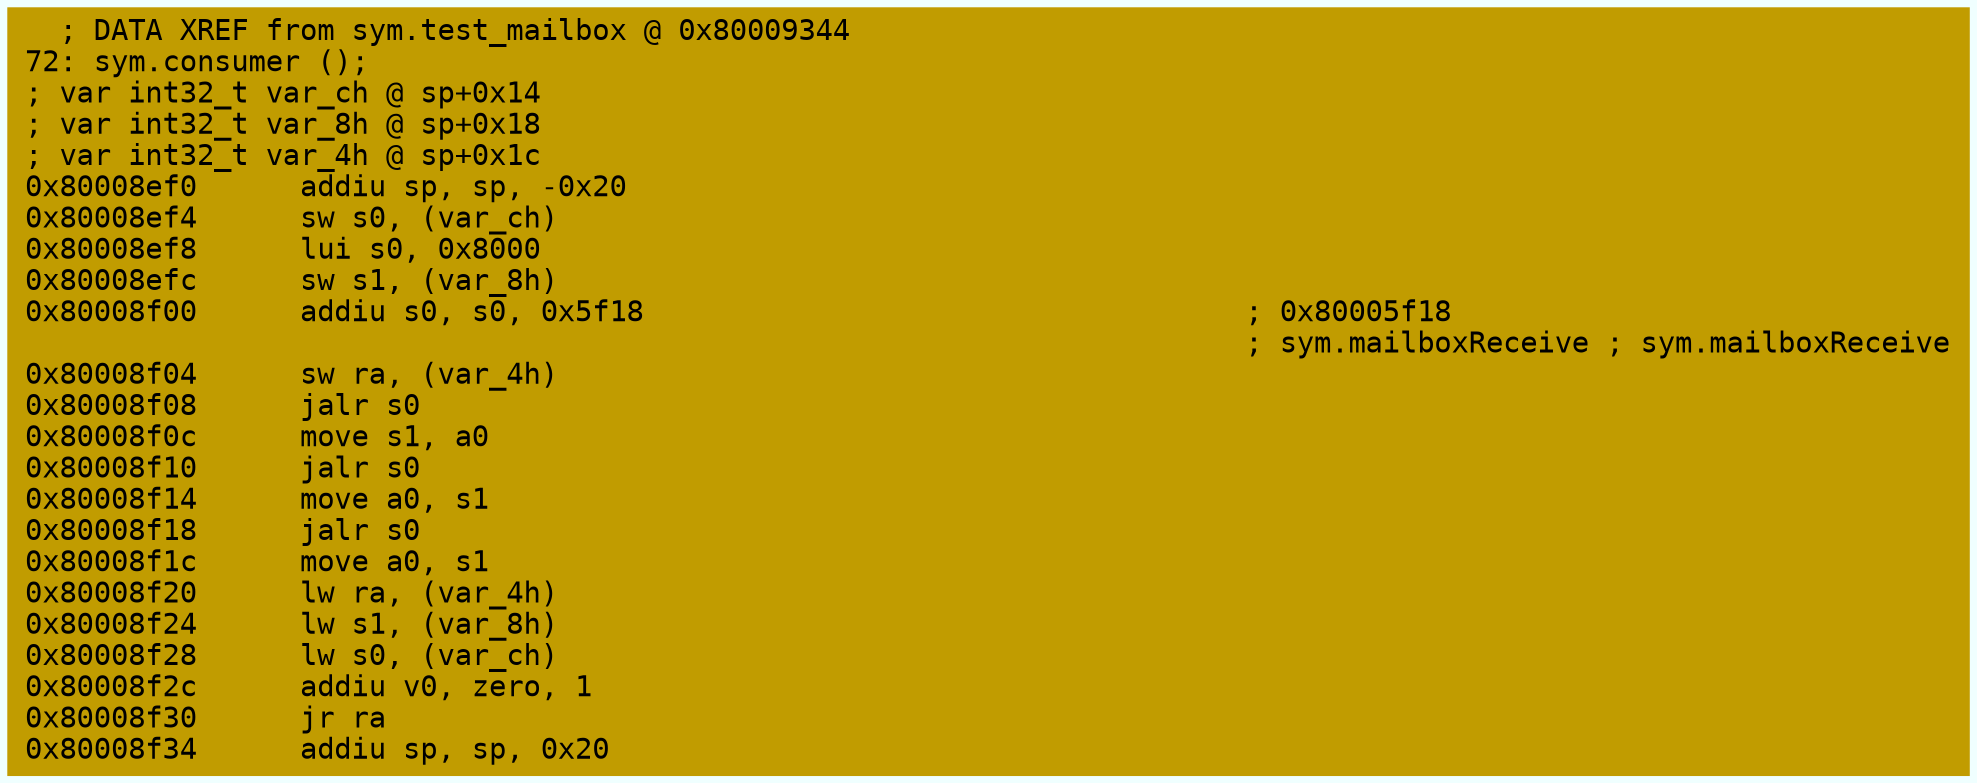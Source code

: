 digraph code {
	graph [bgcolor=azure fontsize=8 fontname="Courier" splines="ortho"];
	node [fillcolor=gray style=filled shape=box];
	edge [arrowhead="normal"];
	"0x80008ef0" [URL="sym.consumer/0x80008ef0", fillcolor="#c19c00",color="#c19c00", fontname="Courier",label="  ; DATA XREF from sym.test_mailbox @ 0x80009344\l72: sym.consumer ();\l; var int32_t var_ch @ sp+0x14\l; var int32_t var_8h @ sp+0x18\l; var int32_t var_4h @ sp+0x1c\l0x80008ef0      addiu sp, sp, -0x20\l0x80008ef4      sw s0, (var_ch)\l0x80008ef8      lui s0, 0x8000\l0x80008efc      sw s1, (var_8h)\l0x80008f00      addiu s0, s0, 0x5f18                                   ; 0x80005f18\l                                                                       ; sym.mailboxReceive ; sym.mailboxReceive\l0x80008f04      sw ra, (var_4h)\l0x80008f08      jalr s0\l0x80008f0c      move s1, a0\l0x80008f10      jalr s0\l0x80008f14      move a0, s1\l0x80008f18      jalr s0\l0x80008f1c      move a0, s1\l0x80008f20      lw ra, (var_4h)\l0x80008f24      lw s1, (var_8h)\l0x80008f28      lw s0, (var_ch)\l0x80008f2c      addiu v0, zero, 1\l0x80008f30      jr ra\l0x80008f34      addiu sp, sp, 0x20\l"]
}
